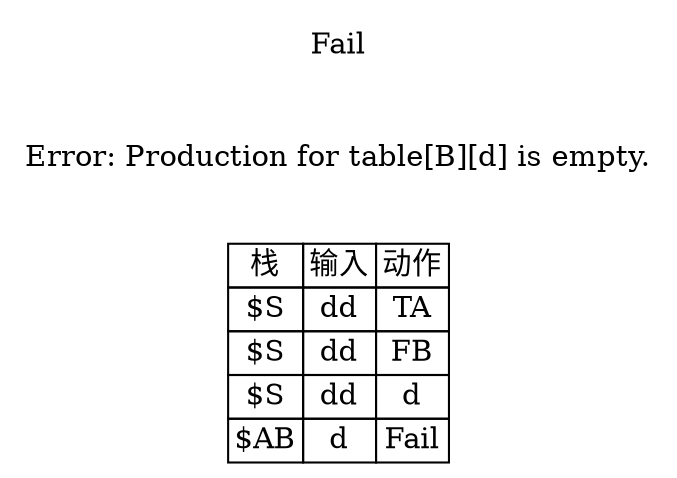 digraph AnalysisProcess {
  rankdir=LR;
  node [shape=plaintext]
  graph [fontsize=10 fontname="Verdana"]
  table [label=<<table border="0" cellborder="1" cellspacing="0">
    <tr><td align="center">栈</td><td align="center">输入</td><td align="center">动作</td></tr>
    <tr><td align="center">$S</td><td align="center">dd</td><td align="center">TA</td></tr>
    <tr><td align="center">$S</td><td align="center">dd</td><td align="center">FB</td></tr>
    <tr><td align="center">$S</td><td align="center">dd</td><td align="center">d</td></tr>
    <tr><td align="center">$AB</td><td align="center">d</td><td align="center">Fail</td></tr>
  </table>>];
"Error: Production for table[B][d] is empty."
"Fail"
}
